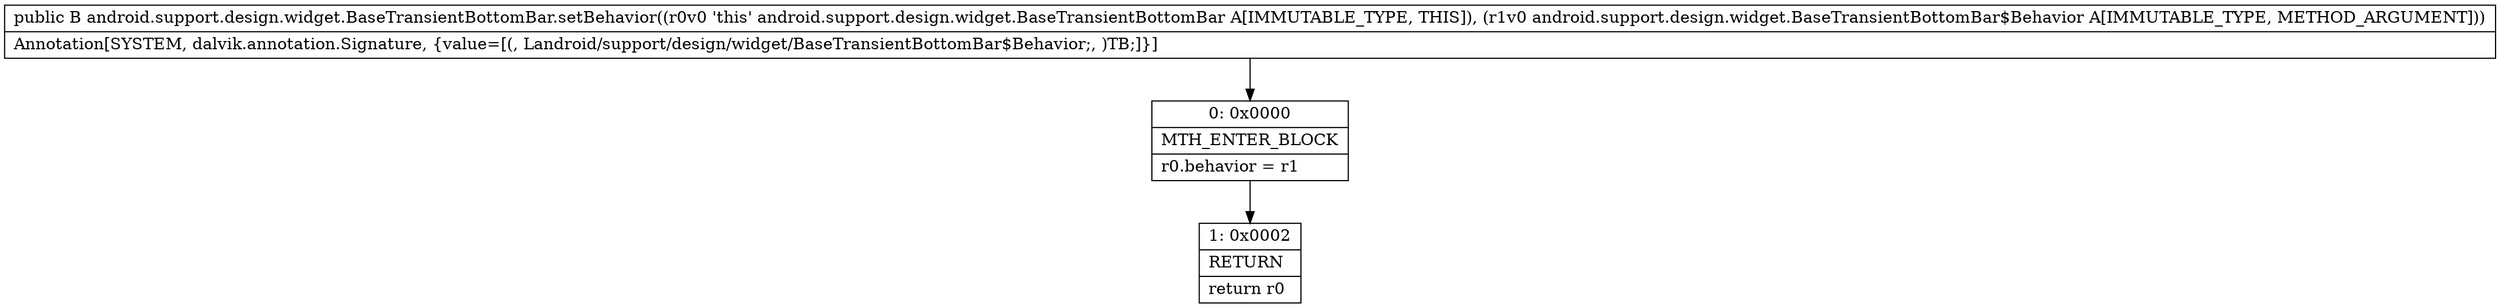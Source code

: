 digraph "CFG forandroid.support.design.widget.BaseTransientBottomBar.setBehavior(Landroid\/support\/design\/widget\/BaseTransientBottomBar$Behavior;)Landroid\/support\/design\/widget\/BaseTransientBottomBar;" {
Node_0 [shape=record,label="{0\:\ 0x0000|MTH_ENTER_BLOCK\l|r0.behavior = r1\l}"];
Node_1 [shape=record,label="{1\:\ 0x0002|RETURN\l|return r0\l}"];
MethodNode[shape=record,label="{public B android.support.design.widget.BaseTransientBottomBar.setBehavior((r0v0 'this' android.support.design.widget.BaseTransientBottomBar A[IMMUTABLE_TYPE, THIS]), (r1v0 android.support.design.widget.BaseTransientBottomBar$Behavior A[IMMUTABLE_TYPE, METHOD_ARGUMENT]))  | Annotation[SYSTEM, dalvik.annotation.Signature, \{value=[(, Landroid\/support\/design\/widget\/BaseTransientBottomBar$Behavior;, )TB;]\}]\l}"];
MethodNode -> Node_0;
Node_0 -> Node_1;
}

